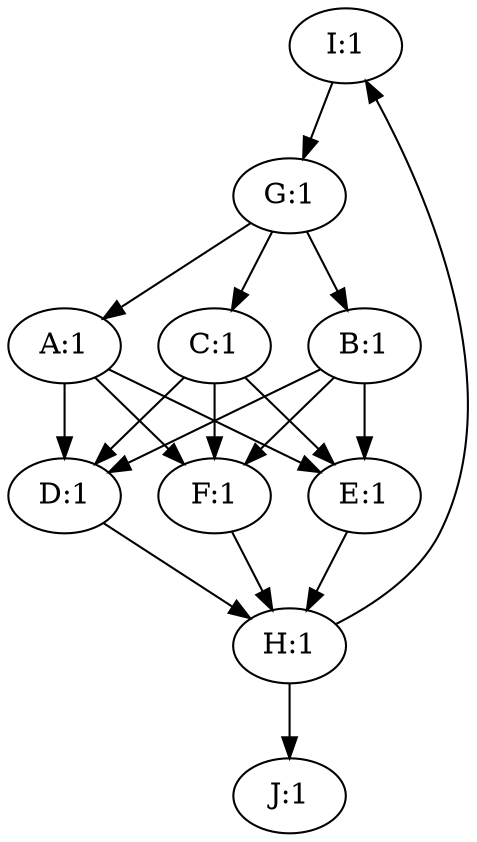 digraph G {
"I:1";
"I:1" -> "G:1";
"D:1";
"D:1" -> "H:1";
"A:1";
"A:1" -> "D:1";
"A:1" -> "F:1";
"A:1" -> "E:1";
"F:1";
"F:1" -> "H:1";
"H:1";
"H:1" -> "I:1";
"H:1" -> "J:1";
"J:1";
"C:1";
"C:1" -> "D:1";
"C:1" -> "F:1";
"C:1" -> "E:1";
"B:1";
"B:1" -> "D:1";
"B:1" -> "F:1";
"B:1" -> "E:1";
"G:1";
"G:1" -> "A:1";
"G:1" -> "C:1";
"G:1" -> "B:1";
"E:1";
"E:1" -> "H:1";
}
